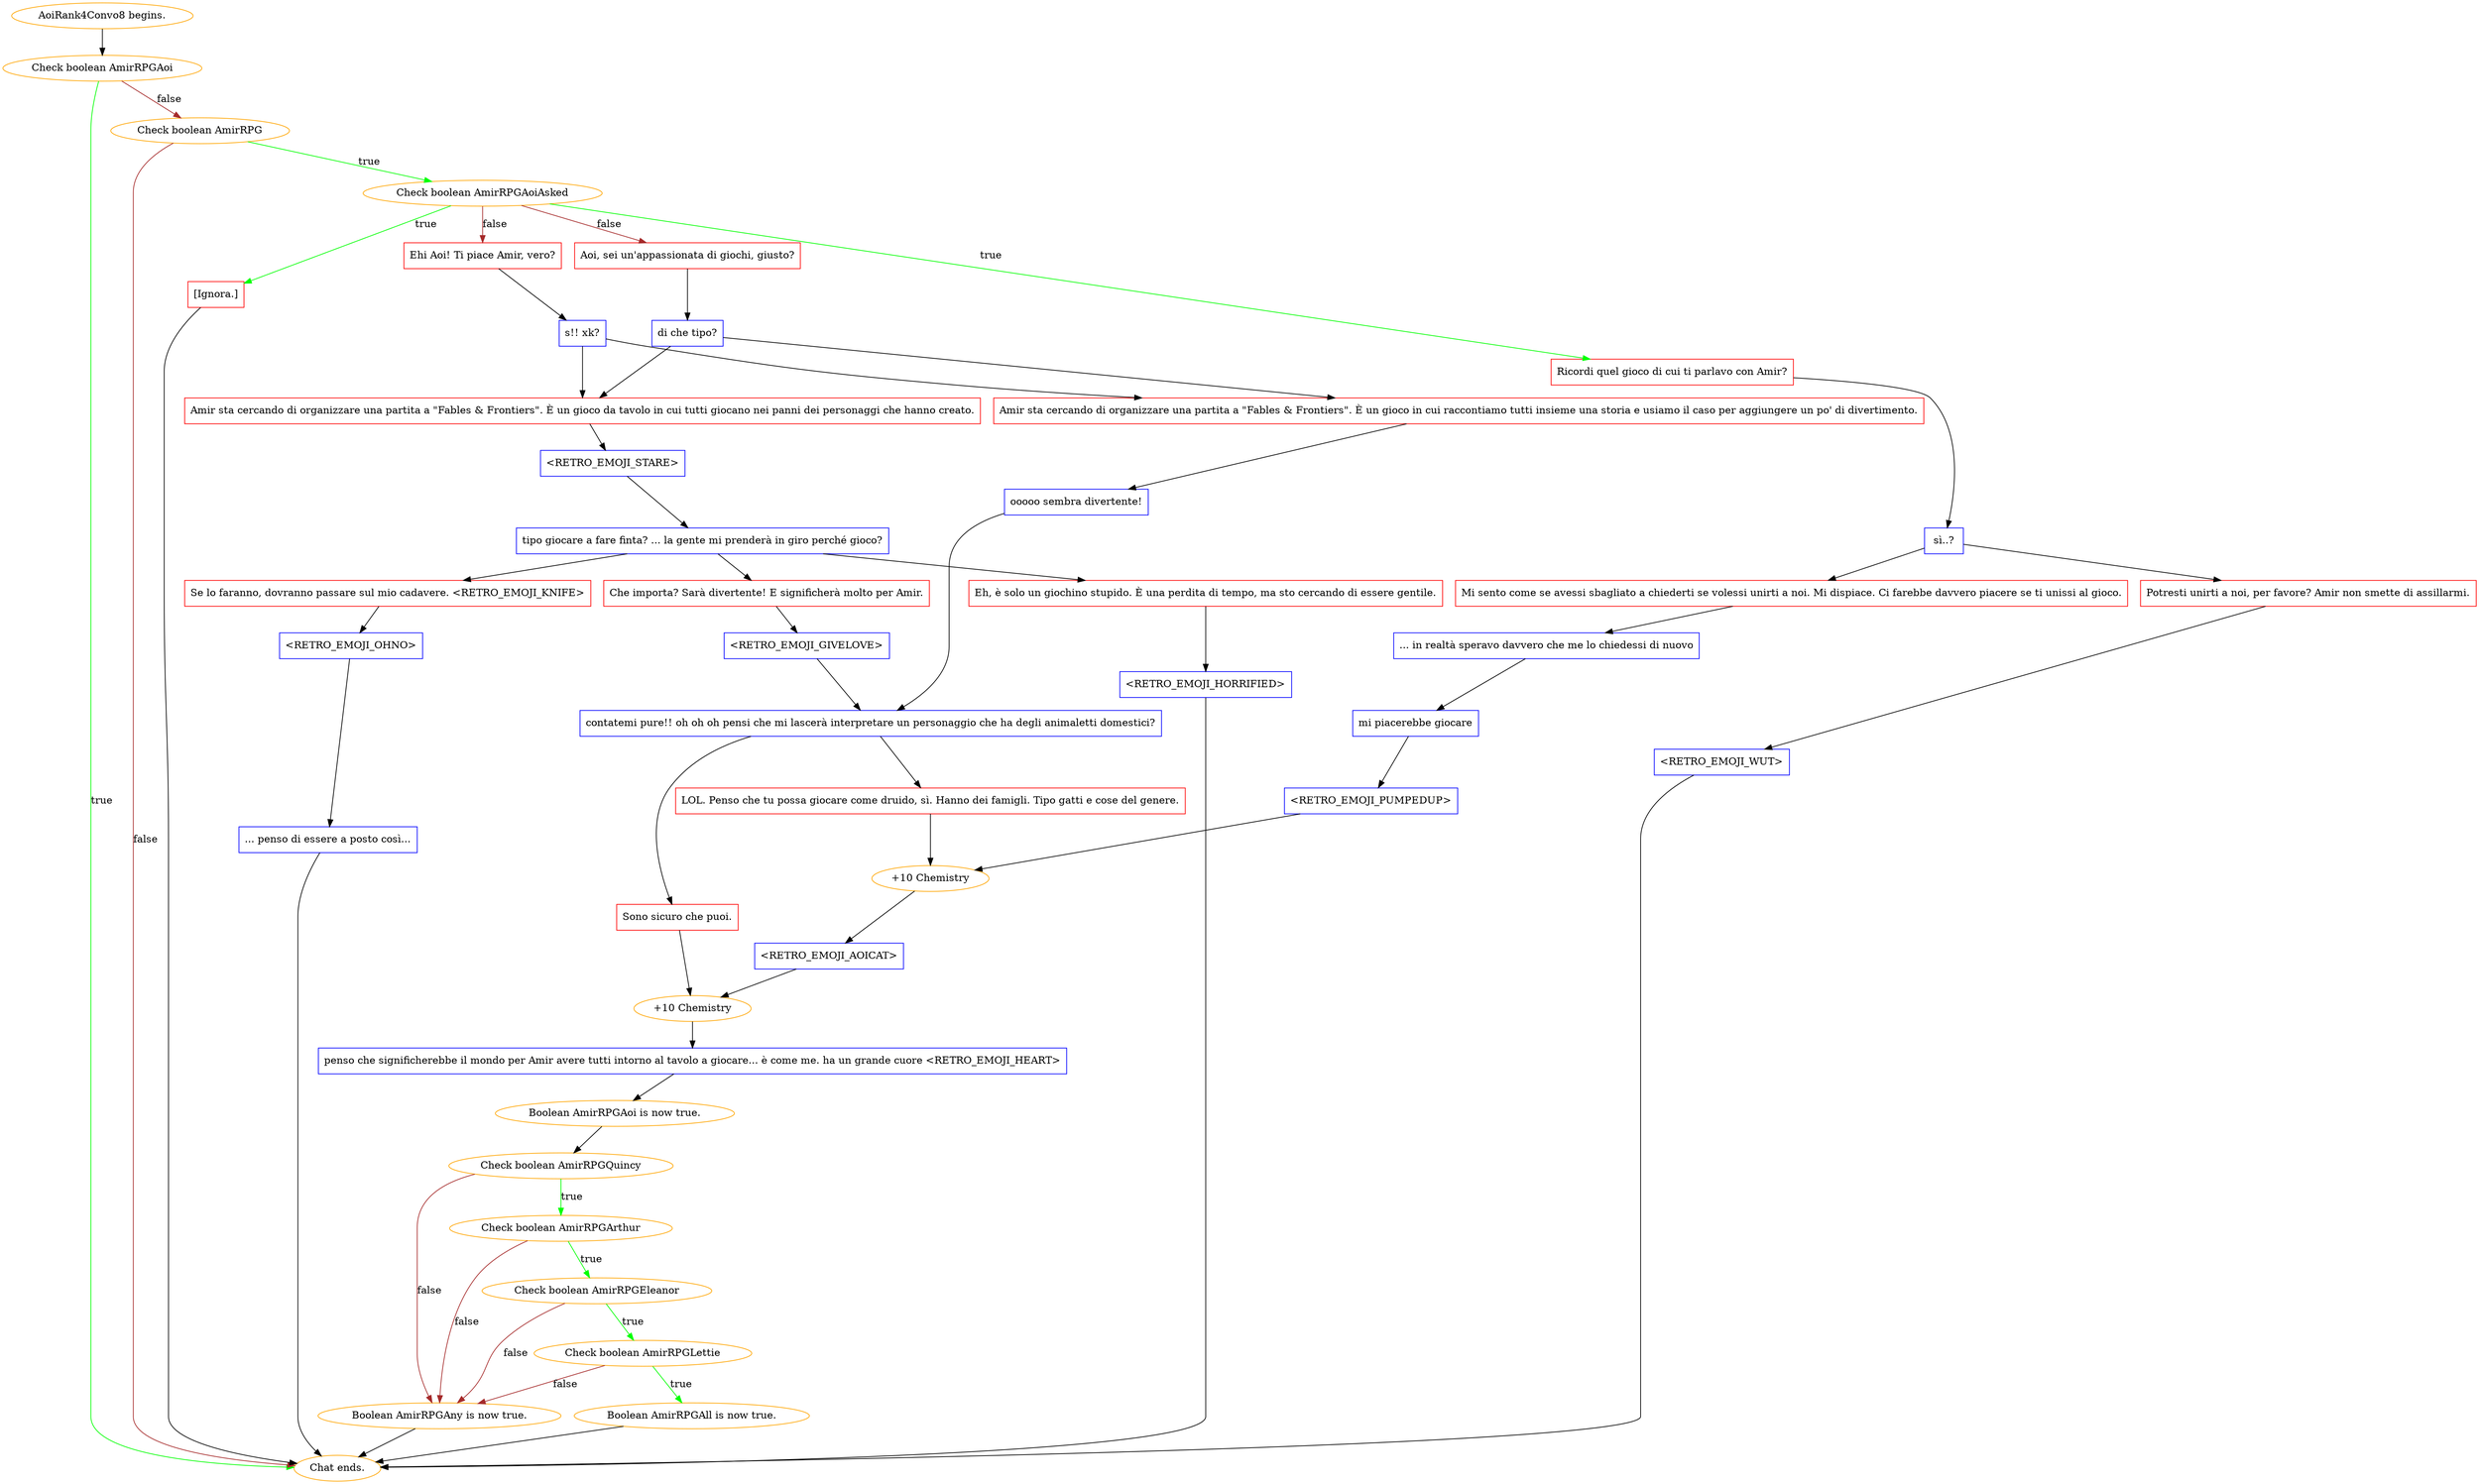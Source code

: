 digraph {
	"AoiRank4Convo8 begins." [color=orange];
		"AoiRank4Convo8 begins." -> j3630877685;
	j3630877685 [label="Check boolean AmirRPGAoi",color=orange];
		j3630877685 -> "Chat ends." [label=true,color=green];
		j3630877685 -> j1747703161 [label=false,color=brown];
	"Chat ends." [color=orange];
	j1747703161 [label="Check boolean AmirRPG",color=orange];
		j1747703161 -> j335162683 [label=true,color=green];
		j1747703161 -> "Chat ends." [label=false,color=brown];
	j335162683 [label="Check boolean AmirRPGAoiAsked",color=orange];
		j335162683 -> j3007979706 [label=true,color=green];
		j335162683 -> j2041862867 [label=true,color=green];
		j335162683 -> j3335822005 [label=false,color=brown];
		j335162683 -> j2020145872 [label=false,color=brown];
	j3007979706 [label="Ricordi quel gioco di cui ti parlavo con Amir?",shape=box,color=red];
		j3007979706 -> j2367023284;
	j2041862867 [label="[Ignora.]",shape=box,color=red];
		j2041862867 -> "Chat ends.";
	j3335822005 [label="Ehi Aoi! Ti piace Amir, vero?",shape=box,color=red];
		j3335822005 -> j64384252;
	j2020145872 [label="Aoi, sei un'appassionata di giochi, giusto?",shape=box,color=red];
		j2020145872 -> j303034804;
	j2367023284 [label="sì..?",shape=box,color=blue];
		j2367023284 -> j45854163;
		j2367023284 -> j659769546;
	j64384252 [label="s!! xk?",shape=box,color=blue];
		j64384252 -> j3389449569;
		j64384252 -> j3700989773;
	j303034804 [label="di che tipo?",shape=box,color=blue];
		j303034804 -> j3389449569;
		j303034804 -> j3700989773;
	j45854163 [label="Mi sento come se avessi sbagliato a chiederti se volessi unirti a noi. Mi dispiace. Ci farebbe davvero piacere se ti unissi al gioco.",shape=box,color=red];
		j45854163 -> j2832751251;
	j659769546 [label="Potresti unirti a noi, per favore? Amir non smette di assillarmi.",shape=box,color=red];
		j659769546 -> j15359107;
	j3389449569 [label="Amir sta cercando di organizzare una partita a \"Fables & Frontiers\". È un gioco da tavolo in cui tutti giocano nei panni dei personaggi che hanno creato.",shape=box,color=red];
		j3389449569 -> j3226345915;
	j3700989773 [label="Amir sta cercando di organizzare una partita a \"Fables & Frontiers\". È un gioco in cui raccontiamo tutti insieme una storia e usiamo il caso per aggiungere un po' di divertimento.",shape=box,color=red];
		j3700989773 -> j2282928753;
	j2832751251 [label="... in realtà speravo davvero che me lo chiedessi di nuovo",shape=box,color=blue];
		j2832751251 -> j2168553286;
	j15359107 [label="<RETRO_EMOJI_WUT>",shape=box,color=blue];
		j15359107 -> "Chat ends.";
	j3226345915 [label="<RETRO_EMOJI_STARE>",shape=box,color=blue];
		j3226345915 -> j2843900587;
	j2282928753 [label="ooooo sembra divertente!",shape=box,color=blue];
		j2282928753 -> j851574918;
	j2168553286 [label="mi piacerebbe giocare",shape=box,color=blue];
		j2168553286 -> j3063540701;
	j2843900587 [label="tipo giocare a fare finta? ... la gente mi prenderà in giro perché gioco?",shape=box,color=blue];
		j2843900587 -> j2931406690;
		j2843900587 -> j2994466883;
		j2843900587 -> j718724059;
	j851574918 [label="contatemi pure!! oh oh oh pensi che mi lascerà interpretare un personaggio che ha degli animaletti domestici?",shape=box,color=blue];
		j851574918 -> j3700616464;
		j851574918 -> j1595193315;
	j3063540701 [label="<RETRO_EMOJI_PUMPEDUP>",shape=box,color=blue];
		j3063540701 -> j354019113;
	j2931406690 [label="Eh, è solo un giochino stupido. È una perdita di tempo, ma sto cercando di essere gentile.",shape=box,color=red];
		j2931406690 -> j4081928315;
	j2994466883 [label="Se lo faranno, dovranno passare sul mio cadavere. <RETRO_EMOJI_KNIFE>",shape=box,color=red];
		j2994466883 -> j3077100486;
	j718724059 [label="Che importa? Sarà divertente! E significherà molto per Amir.",shape=box,color=red];
		j718724059 -> j2561032990;
	j3700616464 [label="LOL. Penso che tu possa giocare come druido, sì. Hanno dei famigli. Tipo gatti e cose del genere.",shape=box,color=red];
		j3700616464 -> j354019113;
	j1595193315 [label="Sono sicuro che puoi.",shape=box,color=red];
		j1595193315 -> j3057675659;
	j354019113 [label="+10 Chemistry",color=orange];
		j354019113 -> j2114050577;
	j4081928315 [label="<RETRO_EMOJI_HORRIFIED>",shape=box,color=blue];
		j4081928315 -> "Chat ends.";
	j3077100486 [label="<RETRO_EMOJI_OHNO>",shape=box,color=blue];
		j3077100486 -> j3284657365;
	j2561032990 [label="<RETRO_EMOJI_GIVELOVE>",shape=box,color=blue];
		j2561032990 -> j851574918;
	j3057675659 [label="+10 Chemistry",color=orange];
		j3057675659 -> j2313611925;
	j2114050577 [label="<RETRO_EMOJI_AOICAT>",shape=box,color=blue];
		j2114050577 -> j3057675659;
	j3284657365 [label="... penso di essere a posto così...",shape=box,color=blue];
		j3284657365 -> "Chat ends.";
	j2313611925 [label="penso che significherebbe il mondo per Amir avere tutti intorno al tavolo a giocare... è come me. ha un grande cuore <RETRO_EMOJI_HEART>",shape=box,color=blue];
		j2313611925 -> j546910623;
	j546910623 [label="Boolean AmirRPGAoi is now true.",color=orange];
		j546910623 -> j2400812162;
	j2400812162 [label="Check boolean AmirRPGQuincy",color=orange];
		j2400812162 -> j3150435516 [label=true,color=green];
		j2400812162 -> j1692268193 [label=false,color=brown];
	j3150435516 [label="Check boolean AmirRPGArthur",color=orange];
		j3150435516 -> j3356602255 [label=true,color=green];
		j3150435516 -> j1692268193 [label=false,color=brown];
	j1692268193 [label="Boolean AmirRPGAny is now true.",color=orange];
		j1692268193 -> "Chat ends.";
	j3356602255 [label="Check boolean AmirRPGEleanor",color=orange];
		j3356602255 -> j4187484636 [label=true,color=green];
		j3356602255 -> j1692268193 [label=false,color=brown];
	j4187484636 [label="Check boolean AmirRPGLettie",color=orange];
		j4187484636 -> j3798570005 [label=true,color=green];
		j4187484636 -> j1692268193 [label=false,color=brown];
	j3798570005 [label="Boolean AmirRPGAll is now true.",color=orange];
		j3798570005 -> "Chat ends.";
}